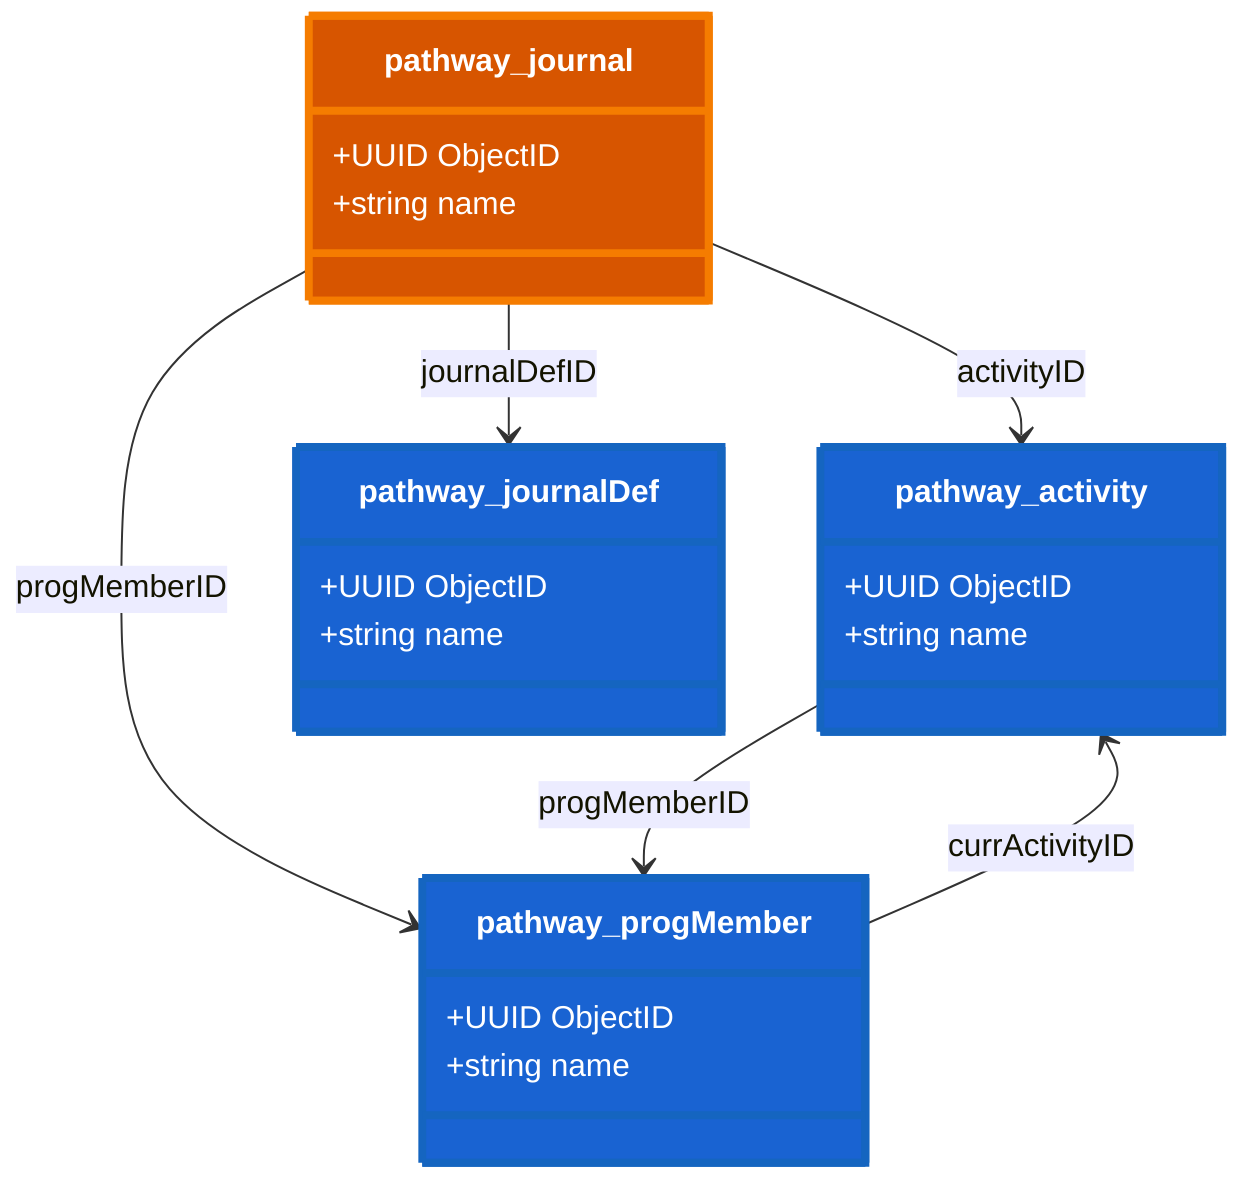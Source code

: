 classDiagram
    %% Parameters:
%%   Focus: journal
%%   Domains: programme
%%   Chart Type: Class
    class pathway_activity {
        +UUID ObjectID
        +string name
    }

    class pathway_journal {
        +UUID ObjectID
        +string name
    }

    class pathway_journalDef {
        +UUID ObjectID
        +string name
    }

    class pathway_progMember {
        +UUID ObjectID
        +string name
    }

    pathway_activity --> pathway_progMember : progMemberID
    pathway_journal --> pathway_progMember : progMemberID
    pathway_journal --> pathway_journalDef : journalDefID
    pathway_journal --> pathway_activity : activityID
    pathway_progMember --> pathway_activity : currActivityID

    %% Entity Styling
    style pathway_activity fill:#1963d2,stroke:#1565c0,stroke-width:4px,color:#fff
    style pathway_journal fill:#d75500,stroke:#f57c00,stroke-width:4px,color:#fff
    style pathway_journalDef fill:#1963d2,stroke:#1565c0,stroke-width:4px,color:#fff
    style pathway_progMember fill:#1963d2,stroke:#1565c0,stroke-width:4px,color:#fff